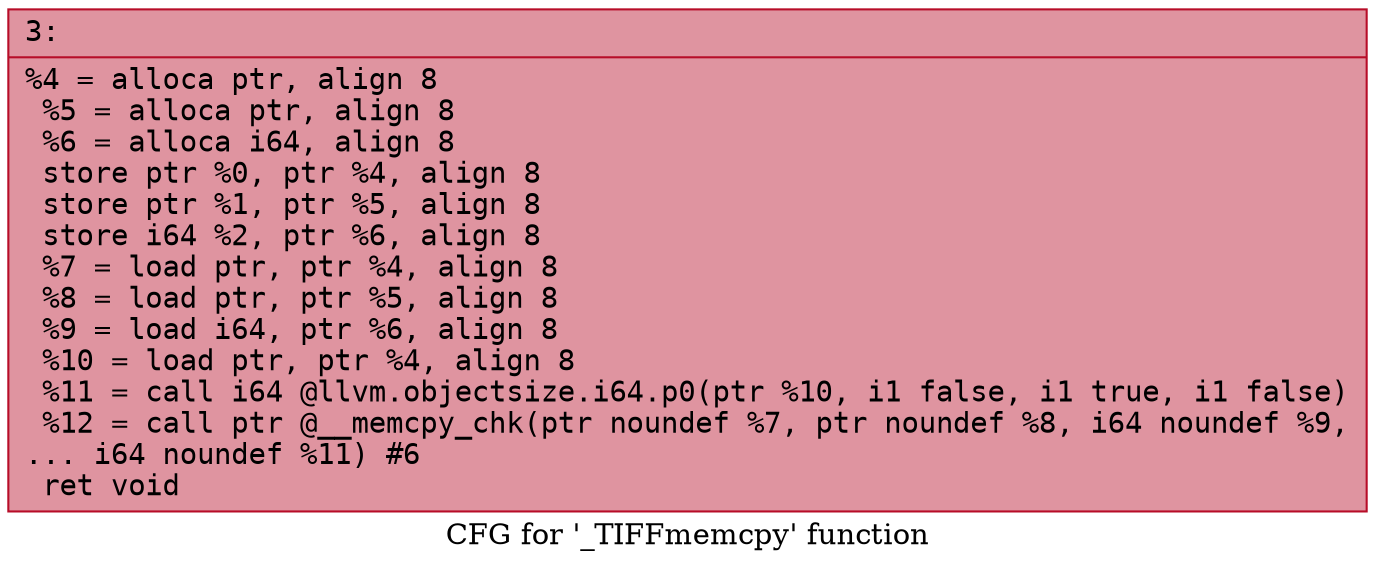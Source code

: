 digraph "CFG for '_TIFFmemcpy' function" {
	label="CFG for '_TIFFmemcpy' function";

	Node0x600003532bc0 [shape=record,color="#b70d28ff", style=filled, fillcolor="#b70d2870" fontname="Courier",label="{3:\l|  %4 = alloca ptr, align 8\l  %5 = alloca ptr, align 8\l  %6 = alloca i64, align 8\l  store ptr %0, ptr %4, align 8\l  store ptr %1, ptr %5, align 8\l  store i64 %2, ptr %6, align 8\l  %7 = load ptr, ptr %4, align 8\l  %8 = load ptr, ptr %5, align 8\l  %9 = load i64, ptr %6, align 8\l  %10 = load ptr, ptr %4, align 8\l  %11 = call i64 @llvm.objectsize.i64.p0(ptr %10, i1 false, i1 true, i1 false)\l  %12 = call ptr @__memcpy_chk(ptr noundef %7, ptr noundef %8, i64 noundef %9,\l... i64 noundef %11) #6\l  ret void\l}"];
}
